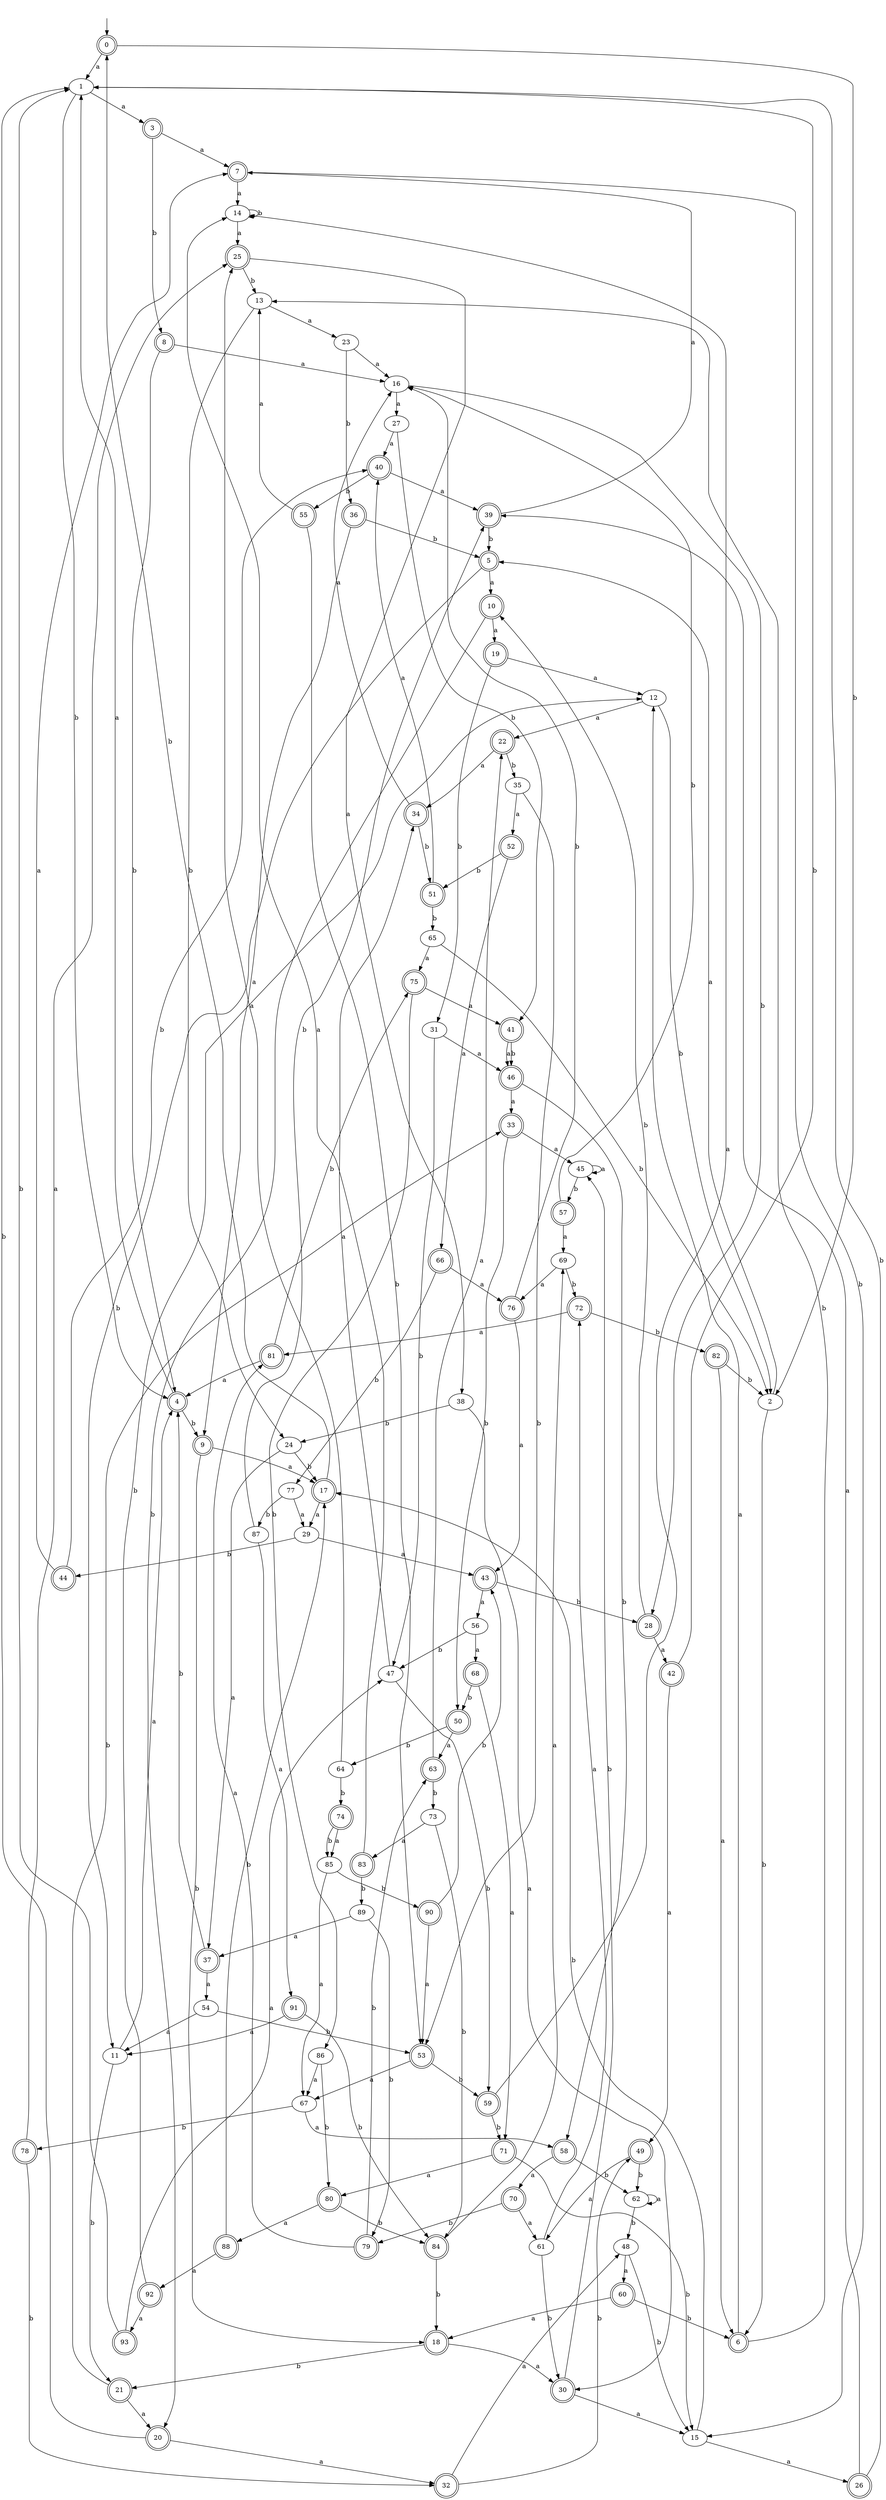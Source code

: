 digraph RandomDFA {
  __start0 [label="", shape=none];
  __start0 -> 0 [label=""];
  0 [shape=circle] [shape=doublecircle]
  0 -> 1 [label="a"]
  0 -> 2 [label="b"]
  1
  1 -> 3 [label="a"]
  1 -> 4 [label="b"]
  2
  2 -> 5 [label="a"]
  2 -> 6 [label="b"]
  3 [shape=doublecircle]
  3 -> 7 [label="a"]
  3 -> 8 [label="b"]
  4 [shape=doublecircle]
  4 -> 1 [label="a"]
  4 -> 9 [label="b"]
  5 [shape=doublecircle]
  5 -> 10 [label="a"]
  5 -> 11 [label="b"]
  6 [shape=doublecircle]
  6 -> 12 [label="a"]
  6 -> 13 [label="b"]
  7 [shape=doublecircle]
  7 -> 14 [label="a"]
  7 -> 15 [label="b"]
  8 [shape=doublecircle]
  8 -> 16 [label="a"]
  8 -> 4 [label="b"]
  9 [shape=doublecircle]
  9 -> 17 [label="a"]
  9 -> 18 [label="b"]
  10 [shape=doublecircle]
  10 -> 19 [label="a"]
  10 -> 20 [label="b"]
  11
  11 -> 4 [label="a"]
  11 -> 21 [label="b"]
  12
  12 -> 22 [label="a"]
  12 -> 2 [label="b"]
  13
  13 -> 23 [label="a"]
  13 -> 24 [label="b"]
  14
  14 -> 25 [label="a"]
  14 -> 14 [label="b"]
  15
  15 -> 26 [label="a"]
  15 -> 17 [label="b"]
  16
  16 -> 27 [label="a"]
  16 -> 28 [label="b"]
  17 [shape=doublecircle]
  17 -> 29 [label="a"]
  17 -> 0 [label="b"]
  18 [shape=doublecircle]
  18 -> 30 [label="a"]
  18 -> 21 [label="b"]
  19 [shape=doublecircle]
  19 -> 12 [label="a"]
  19 -> 31 [label="b"]
  20 [shape=doublecircle]
  20 -> 32 [label="a"]
  20 -> 1 [label="b"]
  21 [shape=doublecircle]
  21 -> 20 [label="a"]
  21 -> 33 [label="b"]
  22 [shape=doublecircle]
  22 -> 34 [label="a"]
  22 -> 35 [label="b"]
  23
  23 -> 16 [label="a"]
  23 -> 36 [label="b"]
  24
  24 -> 37 [label="a"]
  24 -> 17 [label="b"]
  25 [shape=doublecircle]
  25 -> 38 [label="a"]
  25 -> 13 [label="b"]
  26 [shape=doublecircle]
  26 -> 39 [label="a"]
  26 -> 1 [label="b"]
  27
  27 -> 40 [label="a"]
  27 -> 41 [label="b"]
  28 [shape=doublecircle]
  28 -> 42 [label="a"]
  28 -> 10 [label="b"]
  29
  29 -> 43 [label="a"]
  29 -> 44 [label="b"]
  30 [shape=doublecircle]
  30 -> 15 [label="a"]
  30 -> 45 [label="b"]
  31
  31 -> 46 [label="a"]
  31 -> 47 [label="b"]
  32 [shape=doublecircle]
  32 -> 48 [label="a"]
  32 -> 49 [label="b"]
  33 [shape=doublecircle]
  33 -> 45 [label="a"]
  33 -> 50 [label="b"]
  34 [shape=doublecircle]
  34 -> 16 [label="a"]
  34 -> 51 [label="b"]
  35
  35 -> 52 [label="a"]
  35 -> 53 [label="b"]
  36 [shape=doublecircle]
  36 -> 9 [label="a"]
  36 -> 5 [label="b"]
  37 [shape=doublecircle]
  37 -> 54 [label="a"]
  37 -> 4 [label="b"]
  38
  38 -> 30 [label="a"]
  38 -> 24 [label="b"]
  39 [shape=doublecircle]
  39 -> 7 [label="a"]
  39 -> 5 [label="b"]
  40 [shape=doublecircle]
  40 -> 39 [label="a"]
  40 -> 55 [label="b"]
  41 [shape=doublecircle]
  41 -> 46 [label="a"]
  41 -> 46 [label="b"]
  42 [shape=doublecircle]
  42 -> 49 [label="a"]
  42 -> 1 [label="b"]
  43 [shape=doublecircle]
  43 -> 56 [label="a"]
  43 -> 28 [label="b"]
  44 [shape=doublecircle]
  44 -> 7 [label="a"]
  44 -> 40 [label="b"]
  45
  45 -> 45 [label="a"]
  45 -> 57 [label="b"]
  46 [shape=doublecircle]
  46 -> 33 [label="a"]
  46 -> 58 [label="b"]
  47
  47 -> 34 [label="a"]
  47 -> 59 [label="b"]
  48
  48 -> 60 [label="a"]
  48 -> 15 [label="b"]
  49 [shape=doublecircle]
  49 -> 61 [label="a"]
  49 -> 62 [label="b"]
  50 [shape=doublecircle]
  50 -> 63 [label="a"]
  50 -> 64 [label="b"]
  51 [shape=doublecircle]
  51 -> 40 [label="a"]
  51 -> 65 [label="b"]
  52 [shape=doublecircle]
  52 -> 66 [label="a"]
  52 -> 51 [label="b"]
  53 [shape=doublecircle]
  53 -> 67 [label="a"]
  53 -> 59 [label="b"]
  54
  54 -> 11 [label="a"]
  54 -> 53 [label="b"]
  55 [shape=doublecircle]
  55 -> 13 [label="a"]
  55 -> 53 [label="b"]
  56
  56 -> 68 [label="a"]
  56 -> 47 [label="b"]
  57 [shape=doublecircle]
  57 -> 69 [label="a"]
  57 -> 16 [label="b"]
  58 [shape=doublecircle]
  58 -> 70 [label="a"]
  58 -> 62 [label="b"]
  59 [shape=doublecircle]
  59 -> 14 [label="a"]
  59 -> 71 [label="b"]
  60 [shape=doublecircle]
  60 -> 18 [label="a"]
  60 -> 6 [label="b"]
  61
  61 -> 72 [label="a"]
  61 -> 30 [label="b"]
  62
  62 -> 62 [label="a"]
  62 -> 48 [label="b"]
  63 [shape=doublecircle]
  63 -> 22 [label="a"]
  63 -> 73 [label="b"]
  64
  64 -> 25 [label="a"]
  64 -> 74 [label="b"]
  65
  65 -> 75 [label="a"]
  65 -> 2 [label="b"]
  66 [shape=doublecircle]
  66 -> 76 [label="a"]
  66 -> 77 [label="b"]
  67
  67 -> 58 [label="a"]
  67 -> 78 [label="b"]
  68 [shape=doublecircle]
  68 -> 71 [label="a"]
  68 -> 50 [label="b"]
  69
  69 -> 76 [label="a"]
  69 -> 72 [label="b"]
  70 [shape=doublecircle]
  70 -> 61 [label="a"]
  70 -> 79 [label="b"]
  71 [shape=doublecircle]
  71 -> 80 [label="a"]
  71 -> 15 [label="b"]
  72 [shape=doublecircle]
  72 -> 81 [label="a"]
  72 -> 82 [label="b"]
  73
  73 -> 83 [label="a"]
  73 -> 84 [label="b"]
  74 [shape=doublecircle]
  74 -> 85 [label="a"]
  74 -> 85 [label="b"]
  75 [shape=doublecircle]
  75 -> 41 [label="a"]
  75 -> 86 [label="b"]
  76 [shape=doublecircle]
  76 -> 43 [label="a"]
  76 -> 16 [label="b"]
  77
  77 -> 29 [label="a"]
  77 -> 87 [label="b"]
  78 [shape=doublecircle]
  78 -> 25 [label="a"]
  78 -> 32 [label="b"]
  79 [shape=doublecircle]
  79 -> 81 [label="a"]
  79 -> 63 [label="b"]
  80 [shape=doublecircle]
  80 -> 88 [label="a"]
  80 -> 84 [label="b"]
  81 [shape=doublecircle]
  81 -> 4 [label="a"]
  81 -> 75 [label="b"]
  82 [shape=doublecircle]
  82 -> 6 [label="a"]
  82 -> 2 [label="b"]
  83 [shape=doublecircle]
  83 -> 14 [label="a"]
  83 -> 89 [label="b"]
  84 [shape=doublecircle]
  84 -> 69 [label="a"]
  84 -> 18 [label="b"]
  85
  85 -> 67 [label="a"]
  85 -> 90 [label="b"]
  86
  86 -> 67 [label="a"]
  86 -> 80 [label="b"]
  87
  87 -> 91 [label="a"]
  87 -> 39 [label="b"]
  88 [shape=doublecircle]
  88 -> 92 [label="a"]
  88 -> 17 [label="b"]
  89
  89 -> 37 [label="a"]
  89 -> 79 [label="b"]
  90 [shape=doublecircle]
  90 -> 53 [label="a"]
  90 -> 43 [label="b"]
  91 [shape=doublecircle]
  91 -> 11 [label="a"]
  91 -> 84 [label="b"]
  92 [shape=doublecircle]
  92 -> 93 [label="a"]
  92 -> 12 [label="b"]
  93 [shape=doublecircle]
  93 -> 47 [label="a"]
  93 -> 1 [label="b"]
}
